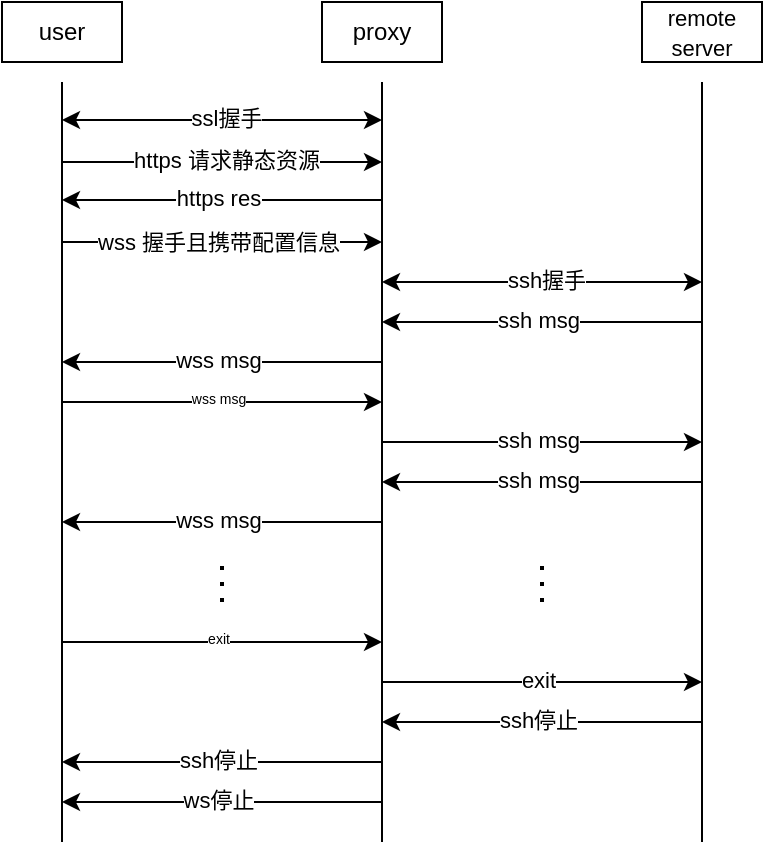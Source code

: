 <mxfile version="14.7.8" type="github">
  <diagram id="ED703zKi4prlpvRcowPC" name="Page-1">
    <mxGraphModel dx="820" dy="450" grid="1" gridSize="10" guides="1" tooltips="1" connect="1" arrows="1" fold="1" page="1" pageScale="1" pageWidth="827" pageHeight="1169" background="none" math="0" shadow="0">
      <root>
        <mxCell id="0" />
        <mxCell id="1" parent="0" />
        <mxCell id="2aPY3oi1z3smAxlEYfkH-1" value="" style="endArrow=none;html=1;" parent="1" edge="1">
          <mxGeometry width="50" height="50" relative="1" as="geometry">
            <mxPoint x="80" y="520" as="sourcePoint" />
            <mxPoint x="80" y="140" as="targetPoint" />
          </mxGeometry>
        </mxCell>
        <mxCell id="2aPY3oi1z3smAxlEYfkH-2" value="" style="endArrow=none;html=1;" parent="1" edge="1">
          <mxGeometry width="50" height="50" relative="1" as="geometry">
            <mxPoint x="240" y="520" as="sourcePoint" />
            <mxPoint x="240" y="140" as="targetPoint" />
          </mxGeometry>
        </mxCell>
        <mxCell id="2aPY3oi1z3smAxlEYfkH-3" value="" style="endArrow=none;html=1;" parent="1" edge="1">
          <mxGeometry width="50" height="50" relative="1" as="geometry">
            <mxPoint x="400" y="520" as="sourcePoint" />
            <mxPoint x="400" y="140" as="targetPoint" />
          </mxGeometry>
        </mxCell>
        <mxCell id="2aPY3oi1z3smAxlEYfkH-4" value="" style="endArrow=classic;html=1;" parent="1" edge="1">
          <mxGeometry width="50" height="50" relative="1" as="geometry">
            <mxPoint x="80" y="180" as="sourcePoint" />
            <mxPoint x="240" y="180" as="targetPoint" />
          </mxGeometry>
        </mxCell>
        <mxCell id="2aPY3oi1z3smAxlEYfkH-8" value="https 请求静态资源" style="edgeLabel;html=1;align=center;verticalAlign=middle;resizable=0;points=[];" parent="2aPY3oi1z3smAxlEYfkH-4" vertex="1" connectable="0">
          <mxGeometry x="0.132" y="1" relative="1" as="geometry">
            <mxPoint x="-9" as="offset" />
          </mxGeometry>
        </mxCell>
        <mxCell id="2aPY3oi1z3smAxlEYfkH-5" value="user" style="rounded=0;whiteSpace=wrap;html=1;" parent="1" vertex="1">
          <mxGeometry x="50" y="100" width="60" height="30" as="geometry" />
        </mxCell>
        <mxCell id="2aPY3oi1z3smAxlEYfkH-6" value="proxy" style="rounded=0;whiteSpace=wrap;html=1;" parent="1" vertex="1">
          <mxGeometry x="210" y="100" width="60" height="30" as="geometry" />
        </mxCell>
        <mxCell id="2aPY3oi1z3smAxlEYfkH-7" value="&lt;font style=&quot;font-size: 11px&quot;&gt;remote server&lt;/font&gt;" style="rounded=0;whiteSpace=wrap;html=1;" parent="1" vertex="1">
          <mxGeometry x="370" y="100" width="60" height="30" as="geometry" />
        </mxCell>
        <mxCell id="2aPY3oi1z3smAxlEYfkH-9" value="" style="endArrow=classic;html=1;" parent="1" edge="1">
          <mxGeometry width="50" height="50" relative="1" as="geometry">
            <mxPoint x="240" y="199" as="sourcePoint" />
            <mxPoint x="80" y="199" as="targetPoint" />
          </mxGeometry>
        </mxCell>
        <mxCell id="2aPY3oi1z3smAxlEYfkH-11" value="https res" style="edgeLabel;html=1;align=center;verticalAlign=middle;resizable=0;points=[];" parent="2aPY3oi1z3smAxlEYfkH-9" vertex="1" connectable="0">
          <mxGeometry x="-0.161" y="-1" relative="1" as="geometry">
            <mxPoint x="-15" as="offset" />
          </mxGeometry>
        </mxCell>
        <mxCell id="2aPY3oi1z3smAxlEYfkH-12" value="" style="endArrow=classic;html=1;" parent="1" edge="1">
          <mxGeometry width="50" height="50" relative="1" as="geometry">
            <mxPoint x="80" y="220" as="sourcePoint" />
            <mxPoint x="240" y="220" as="targetPoint" />
          </mxGeometry>
        </mxCell>
        <mxCell id="2aPY3oi1z3smAxlEYfkH-15" value="wss 握手且携带配置信息" style="edgeLabel;html=1;align=center;verticalAlign=middle;resizable=0;points=[];" parent="2aPY3oi1z3smAxlEYfkH-12" vertex="1" connectable="0">
          <mxGeometry x="0.193" relative="1" as="geometry">
            <mxPoint x="-18" as="offset" />
          </mxGeometry>
        </mxCell>
        <mxCell id="2aPY3oi1z3smAxlEYfkH-18" value="" style="startArrow=classic;endArrow=classic;html=1;" parent="1" edge="1">
          <mxGeometry width="50" height="50" relative="1" as="geometry">
            <mxPoint x="240" y="240" as="sourcePoint" />
            <mxPoint x="400" y="240" as="targetPoint" />
          </mxGeometry>
        </mxCell>
        <mxCell id="2aPY3oi1z3smAxlEYfkH-19" value="ssh握手" style="edgeLabel;html=1;align=center;verticalAlign=middle;resizable=0;points=[];" parent="2aPY3oi1z3smAxlEYfkH-18" vertex="1" connectable="0">
          <mxGeometry x="0.132" y="1" relative="1" as="geometry">
            <mxPoint x="-9" as="offset" />
          </mxGeometry>
        </mxCell>
        <mxCell id="2aPY3oi1z3smAxlEYfkH-21" value="" style="endArrow=classic;html=1;" parent="1" edge="1">
          <mxGeometry width="50" height="50" relative="1" as="geometry">
            <mxPoint x="400" y="260" as="sourcePoint" />
            <mxPoint x="240" y="260" as="targetPoint" />
          </mxGeometry>
        </mxCell>
        <mxCell id="2aPY3oi1z3smAxlEYfkH-22" value="ssh msg" style="edgeLabel;html=1;align=center;verticalAlign=middle;resizable=0;points=[];" parent="2aPY3oi1z3smAxlEYfkH-21" vertex="1" connectable="0">
          <mxGeometry x="-0.161" y="-1" relative="1" as="geometry">
            <mxPoint x="-15" as="offset" />
          </mxGeometry>
        </mxCell>
        <mxCell id="2aPY3oi1z3smAxlEYfkH-23" value="" style="endArrow=classic;html=1;" parent="1" edge="1">
          <mxGeometry width="50" height="50" relative="1" as="geometry">
            <mxPoint x="240.0" y="280" as="sourcePoint" />
            <mxPoint x="80" y="280" as="targetPoint" />
          </mxGeometry>
        </mxCell>
        <mxCell id="2aPY3oi1z3smAxlEYfkH-24" value="wss msg" style="edgeLabel;html=1;align=center;verticalAlign=middle;resizable=0;points=[];" parent="2aPY3oi1z3smAxlEYfkH-23" vertex="1" connectable="0">
          <mxGeometry x="-0.161" y="-1" relative="1" as="geometry">
            <mxPoint x="-15" as="offset" />
          </mxGeometry>
        </mxCell>
        <mxCell id="2aPY3oi1z3smAxlEYfkH-25" value="" style="endArrow=classic;html=1;" parent="1" edge="1">
          <mxGeometry width="50" height="50" relative="1" as="geometry">
            <mxPoint x="80" y="300" as="sourcePoint" />
            <mxPoint x="240.0" y="300" as="targetPoint" />
          </mxGeometry>
        </mxCell>
        <mxCell id="2aPY3oi1z3smAxlEYfkH-29" value="wss msg" style="edgeLabel;html=1;align=center;verticalAlign=middle;resizable=0;points=[];fontSize=7;" parent="2aPY3oi1z3smAxlEYfkH-25" vertex="1" connectable="0">
          <mxGeometry x="0.106" relative="1" as="geometry">
            <mxPoint x="-11" y="-1" as="offset" />
          </mxGeometry>
        </mxCell>
        <mxCell id="2aPY3oi1z3smAxlEYfkH-27" value="" style="endArrow=classic;html=1;" parent="1" edge="1">
          <mxGeometry width="50" height="50" relative="1" as="geometry">
            <mxPoint x="240" y="320" as="sourcePoint" />
            <mxPoint x="400.0" y="320" as="targetPoint" />
          </mxGeometry>
        </mxCell>
        <mxCell id="2aPY3oi1z3smAxlEYfkH-28" value="ssh msg" style="edgeLabel;html=1;align=center;verticalAlign=middle;resizable=0;points=[];" parent="2aPY3oi1z3smAxlEYfkH-27" vertex="1" connectable="0">
          <mxGeometry x="0.132" y="1" relative="1" as="geometry">
            <mxPoint x="-13" as="offset" />
          </mxGeometry>
        </mxCell>
        <mxCell id="2aPY3oi1z3smAxlEYfkH-31" value="" style="endArrow=classic;html=1;" parent="1" edge="1">
          <mxGeometry width="50" height="50" relative="1" as="geometry">
            <mxPoint x="400.0" y="340" as="sourcePoint" />
            <mxPoint x="240" y="340" as="targetPoint" />
          </mxGeometry>
        </mxCell>
        <mxCell id="2aPY3oi1z3smAxlEYfkH-32" value="ssh msg" style="edgeLabel;html=1;align=center;verticalAlign=middle;resizable=0;points=[];" parent="2aPY3oi1z3smAxlEYfkH-31" vertex="1" connectable="0">
          <mxGeometry x="-0.161" y="-1" relative="1" as="geometry">
            <mxPoint x="-15" as="offset" />
          </mxGeometry>
        </mxCell>
        <mxCell id="2aPY3oi1z3smAxlEYfkH-33" value="" style="endArrow=classic;html=1;" parent="1" edge="1">
          <mxGeometry width="50" height="50" relative="1" as="geometry">
            <mxPoint x="240" y="360" as="sourcePoint" />
            <mxPoint x="80" y="360" as="targetPoint" />
          </mxGeometry>
        </mxCell>
        <mxCell id="2aPY3oi1z3smAxlEYfkH-34" value="wss msg" style="edgeLabel;html=1;align=center;verticalAlign=middle;resizable=0;points=[];" parent="2aPY3oi1z3smAxlEYfkH-33" vertex="1" connectable="0">
          <mxGeometry x="-0.161" y="-1" relative="1" as="geometry">
            <mxPoint x="-15" as="offset" />
          </mxGeometry>
        </mxCell>
        <mxCell id="2aPY3oi1z3smAxlEYfkH-35" value="" style="endArrow=none;dashed=1;html=1;dashPattern=1 3;strokeWidth=2;fontSize=7;" parent="1" edge="1">
          <mxGeometry width="50" height="50" relative="1" as="geometry">
            <mxPoint x="160" y="400" as="sourcePoint" />
            <mxPoint x="160" y="380" as="targetPoint" />
          </mxGeometry>
        </mxCell>
        <mxCell id="2aPY3oi1z3smAxlEYfkH-36" value="" style="endArrow=none;dashed=1;html=1;dashPattern=1 3;strokeWidth=2;fontSize=7;" parent="1" edge="1">
          <mxGeometry width="50" height="50" relative="1" as="geometry">
            <mxPoint x="320" y="400" as="sourcePoint" />
            <mxPoint x="320" y="380" as="targetPoint" />
          </mxGeometry>
        </mxCell>
        <mxCell id="2aPY3oi1z3smAxlEYfkH-37" value="" style="endArrow=classic;html=1;" parent="1" edge="1">
          <mxGeometry width="50" height="50" relative="1" as="geometry">
            <mxPoint x="80" y="420" as="sourcePoint" />
            <mxPoint x="240" y="420" as="targetPoint" />
          </mxGeometry>
        </mxCell>
        <mxCell id="2aPY3oi1z3smAxlEYfkH-38" value="exit" style="edgeLabel;html=1;align=center;verticalAlign=middle;resizable=0;points=[];fontSize=7;" parent="2aPY3oi1z3smAxlEYfkH-37" vertex="1" connectable="0">
          <mxGeometry x="0.106" relative="1" as="geometry">
            <mxPoint x="-11" y="-1" as="offset" />
          </mxGeometry>
        </mxCell>
        <mxCell id="2aPY3oi1z3smAxlEYfkH-39" value="" style="endArrow=classic;html=1;" parent="1" edge="1">
          <mxGeometry width="50" height="50" relative="1" as="geometry">
            <mxPoint x="240" y="440" as="sourcePoint" />
            <mxPoint x="400.0" y="440" as="targetPoint" />
          </mxGeometry>
        </mxCell>
        <mxCell id="2aPY3oi1z3smAxlEYfkH-40" value="exit" style="edgeLabel;html=1;align=center;verticalAlign=middle;resizable=0;points=[];" parent="2aPY3oi1z3smAxlEYfkH-39" vertex="1" connectable="0">
          <mxGeometry x="0.132" y="1" relative="1" as="geometry">
            <mxPoint x="-13" as="offset" />
          </mxGeometry>
        </mxCell>
        <mxCell id="2aPY3oi1z3smAxlEYfkH-41" value="" style="endArrow=classic;html=1;" parent="1" edge="1">
          <mxGeometry width="50" height="50" relative="1" as="geometry">
            <mxPoint x="400.0" y="460" as="sourcePoint" />
            <mxPoint x="240" y="460" as="targetPoint" />
          </mxGeometry>
        </mxCell>
        <mxCell id="2aPY3oi1z3smAxlEYfkH-42" value="ssh停止" style="edgeLabel;html=1;align=center;verticalAlign=middle;resizable=0;points=[];" parent="2aPY3oi1z3smAxlEYfkH-41" vertex="1" connectable="0">
          <mxGeometry x="-0.161" y="-1" relative="1" as="geometry">
            <mxPoint x="-15" as="offset" />
          </mxGeometry>
        </mxCell>
        <mxCell id="2aPY3oi1z3smAxlEYfkH-43" value="" style="endArrow=classic;html=1;" parent="1" edge="1">
          <mxGeometry width="50" height="50" relative="1" as="geometry">
            <mxPoint x="240" y="480" as="sourcePoint" />
            <mxPoint x="80" y="480" as="targetPoint" />
          </mxGeometry>
        </mxCell>
        <mxCell id="2aPY3oi1z3smAxlEYfkH-44" value="ssh停止" style="edgeLabel;html=1;align=center;verticalAlign=middle;resizable=0;points=[];" parent="2aPY3oi1z3smAxlEYfkH-43" vertex="1" connectable="0">
          <mxGeometry x="-0.161" y="-1" relative="1" as="geometry">
            <mxPoint x="-15" as="offset" />
          </mxGeometry>
        </mxCell>
        <mxCell id="2aPY3oi1z3smAxlEYfkH-46" value="" style="endArrow=classic;html=1;" parent="1" edge="1">
          <mxGeometry width="50" height="50" relative="1" as="geometry">
            <mxPoint x="240" y="500" as="sourcePoint" />
            <mxPoint x="80" y="500" as="targetPoint" />
          </mxGeometry>
        </mxCell>
        <mxCell id="2aPY3oi1z3smAxlEYfkH-47" value="ws停止" style="edgeLabel;html=1;align=center;verticalAlign=middle;resizable=0;points=[];" parent="2aPY3oi1z3smAxlEYfkH-46" vertex="1" connectable="0">
          <mxGeometry x="-0.161" y="-1" relative="1" as="geometry">
            <mxPoint x="-15" as="offset" />
          </mxGeometry>
        </mxCell>
        <mxCell id="5QrnncAumbHNalsHD-51-1" value="" style="startArrow=classic;endArrow=classic;html=1;" edge="1" parent="1">
          <mxGeometry width="50" height="50" relative="1" as="geometry">
            <mxPoint x="80" y="159" as="sourcePoint" />
            <mxPoint x="240" y="159" as="targetPoint" />
          </mxGeometry>
        </mxCell>
        <mxCell id="5QrnncAumbHNalsHD-51-2" value="ssl握手" style="edgeLabel;html=1;align=center;verticalAlign=middle;resizable=0;points=[];" vertex="1" connectable="0" parent="5QrnncAumbHNalsHD-51-1">
          <mxGeometry x="0.132" y="1" relative="1" as="geometry">
            <mxPoint x="-9" as="offset" />
          </mxGeometry>
        </mxCell>
      </root>
    </mxGraphModel>
  </diagram>
</mxfile>
